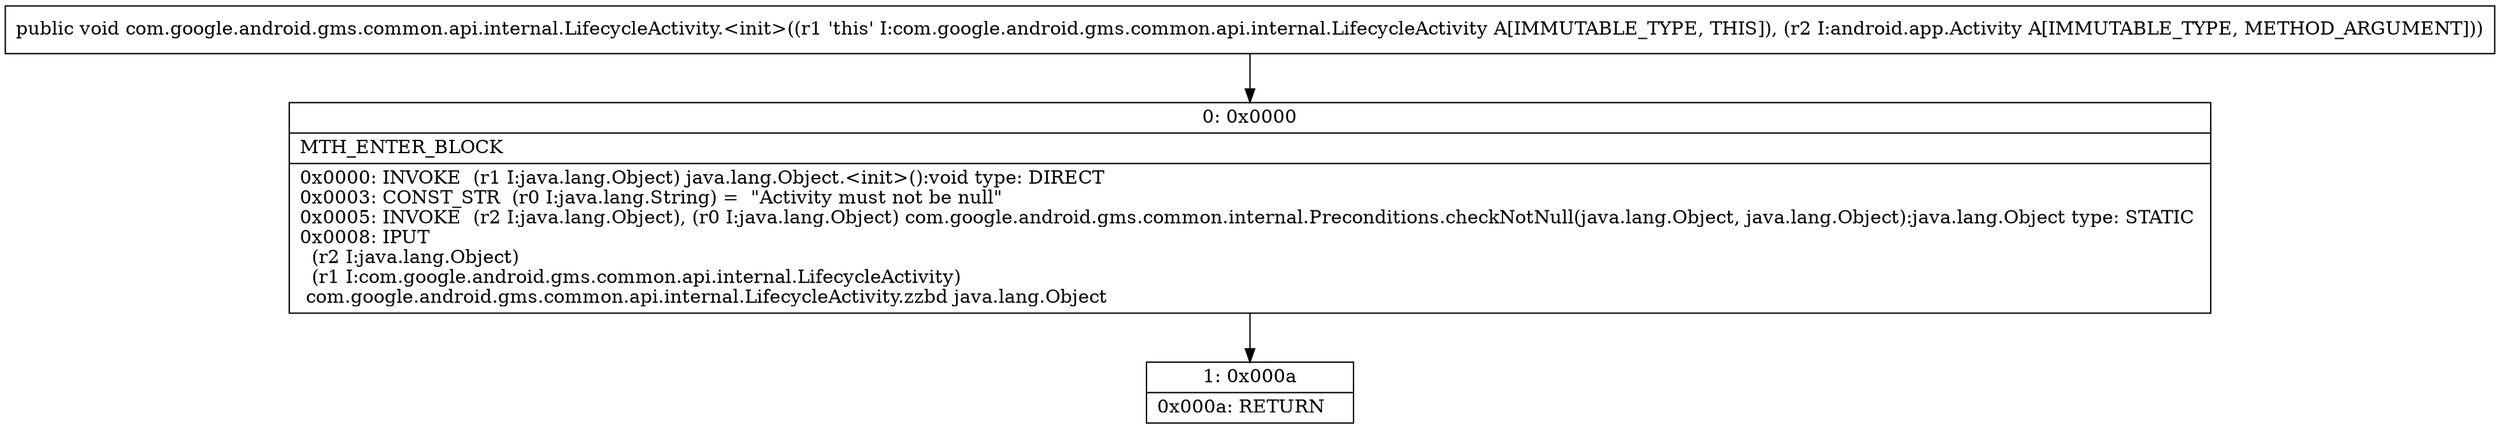 digraph "CFG forcom.google.android.gms.common.api.internal.LifecycleActivity.\<init\>(Landroid\/app\/Activity;)V" {
Node_0 [shape=record,label="{0\:\ 0x0000|MTH_ENTER_BLOCK\l|0x0000: INVOKE  (r1 I:java.lang.Object) java.lang.Object.\<init\>():void type: DIRECT \l0x0003: CONST_STR  (r0 I:java.lang.String) =  \"Activity must not be null\" \l0x0005: INVOKE  (r2 I:java.lang.Object), (r0 I:java.lang.Object) com.google.android.gms.common.internal.Preconditions.checkNotNull(java.lang.Object, java.lang.Object):java.lang.Object type: STATIC \l0x0008: IPUT  \l  (r2 I:java.lang.Object)\l  (r1 I:com.google.android.gms.common.api.internal.LifecycleActivity)\l com.google.android.gms.common.api.internal.LifecycleActivity.zzbd java.lang.Object \l}"];
Node_1 [shape=record,label="{1\:\ 0x000a|0x000a: RETURN   \l}"];
MethodNode[shape=record,label="{public void com.google.android.gms.common.api.internal.LifecycleActivity.\<init\>((r1 'this' I:com.google.android.gms.common.api.internal.LifecycleActivity A[IMMUTABLE_TYPE, THIS]), (r2 I:android.app.Activity A[IMMUTABLE_TYPE, METHOD_ARGUMENT])) }"];
MethodNode -> Node_0;
Node_0 -> Node_1;
}

